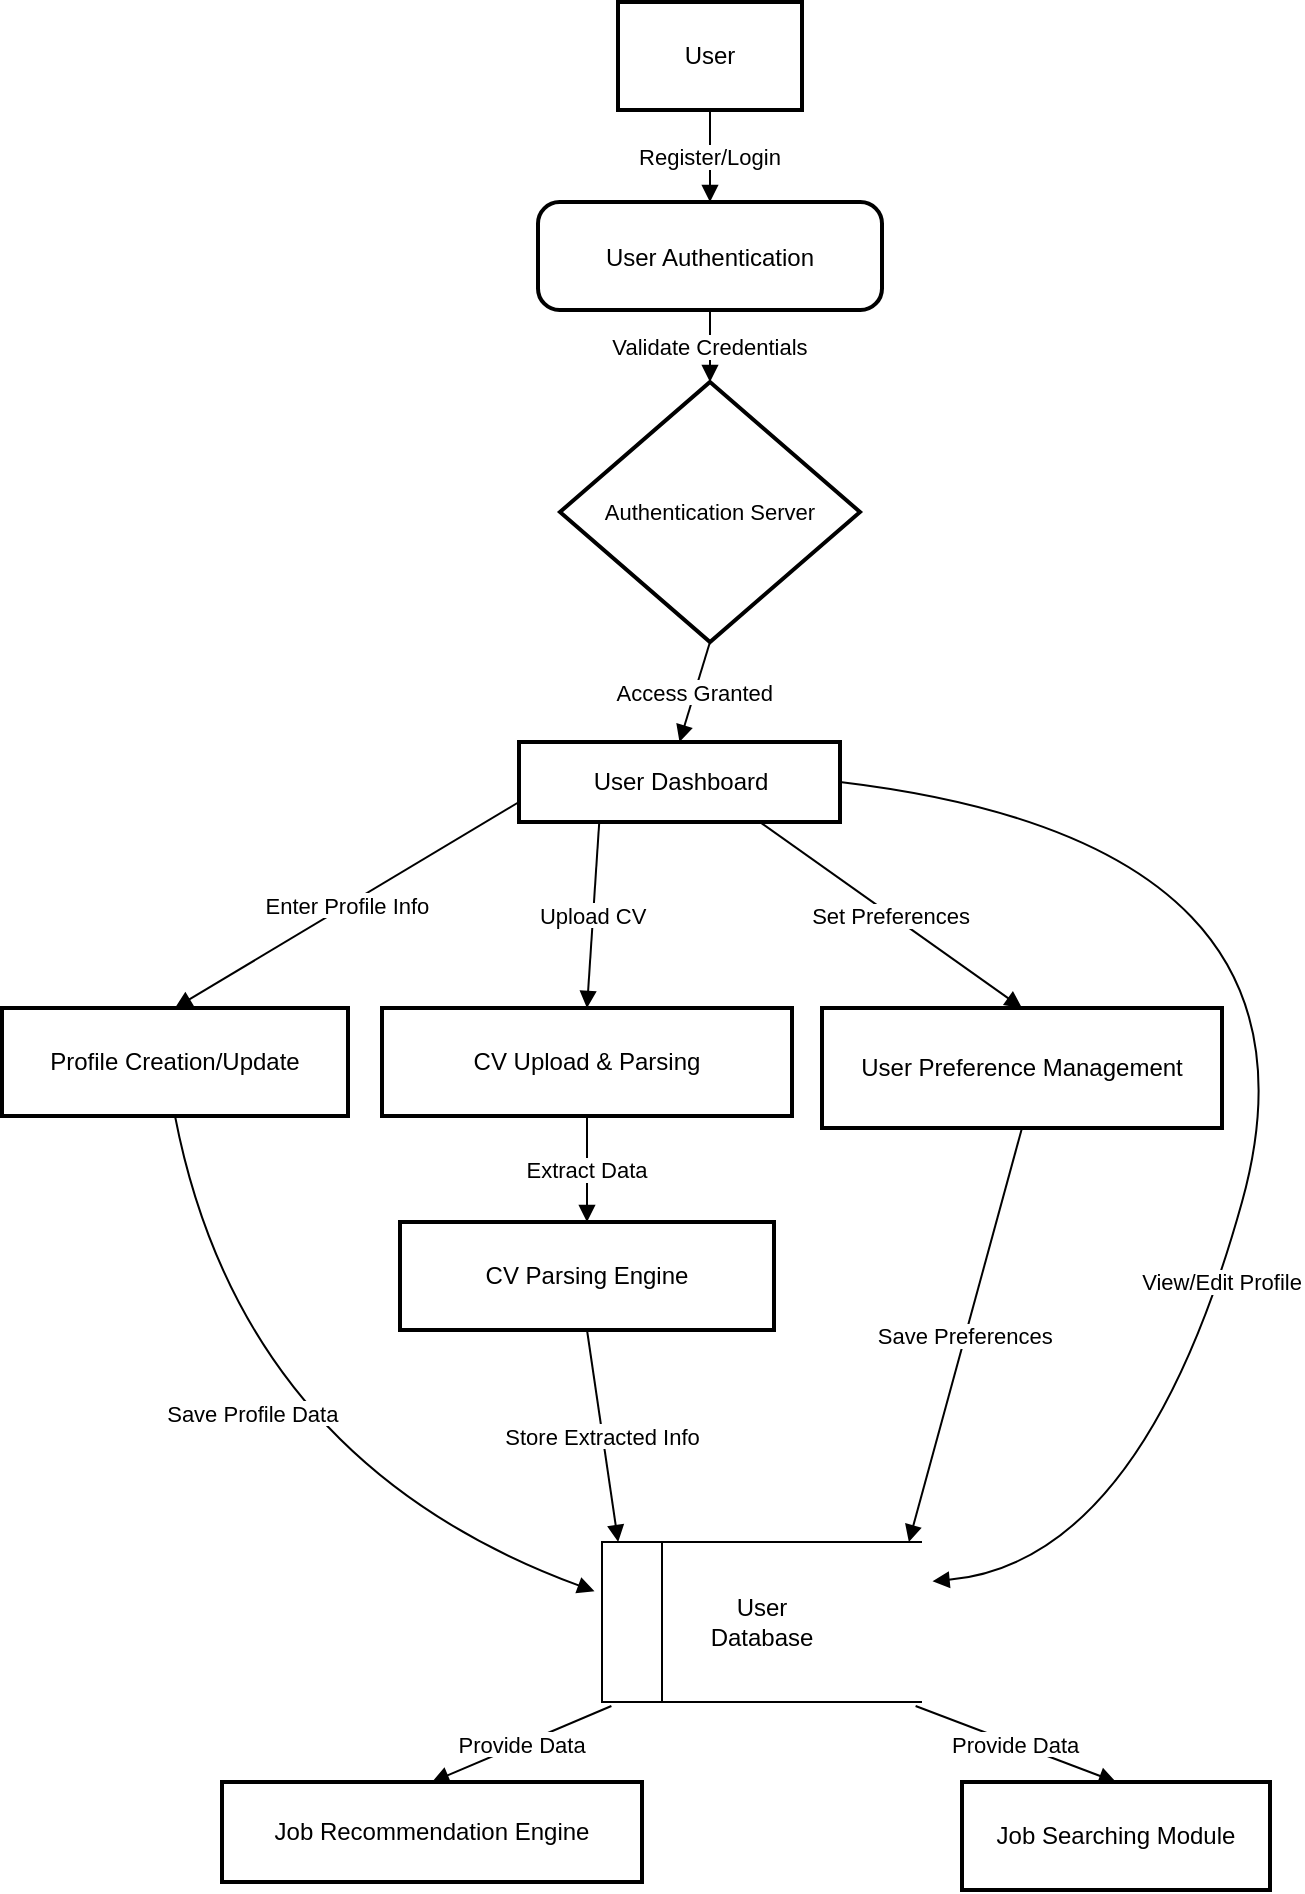<mxfile version="26.0.16">
  <diagram name="Page-1" id="cFEyl-bvXGfivQD3oI_3">
    <mxGraphModel dx="1909" dy="1027" grid="1" gridSize="10" guides="1" tooltips="1" connect="1" arrows="1" fold="1" page="1" pageScale="1" pageWidth="850" pageHeight="1100" math="0" shadow="0">
      <root>
        <mxCell id="0" />
        <mxCell id="1" parent="0" />
        <mxCell id="aCuNmFbfP8FAJ7ylMY8u-1" value="User" style="whiteSpace=wrap;strokeWidth=2;" vertex="1" parent="1">
          <mxGeometry x="458" y="20" width="92" height="54" as="geometry" />
        </mxCell>
        <mxCell id="aCuNmFbfP8FAJ7ylMY8u-2" value="User Authentication" style="rounded=1;arcSize=20;strokeWidth=2" vertex="1" parent="1">
          <mxGeometry x="418" y="120" width="172" height="54" as="geometry" />
        </mxCell>
        <mxCell id="aCuNmFbfP8FAJ7ylMY8u-3" value="Authentication Server" style="rhombus;strokeWidth=2;whiteSpace=wrap;fontSize=11;" vertex="1" parent="1">
          <mxGeometry x="429" y="210" width="150" height="130" as="geometry" />
        </mxCell>
        <mxCell id="aCuNmFbfP8FAJ7ylMY8u-4" value="User Dashboard" style="whiteSpace=wrap;strokeWidth=2;" vertex="1" parent="1">
          <mxGeometry x="408.5" y="390" width="160.5" height="40" as="geometry" />
        </mxCell>
        <mxCell id="aCuNmFbfP8FAJ7ylMY8u-5" value="Profile Creation/Update" style="whiteSpace=wrap;strokeWidth=2;" vertex="1" parent="1">
          <mxGeometry x="150" y="523" width="173" height="54" as="geometry" />
        </mxCell>
        <mxCell id="aCuNmFbfP8FAJ7ylMY8u-6" value="CV Upload &amp; Parsing" style="whiteSpace=wrap;strokeWidth=2;" vertex="1" parent="1">
          <mxGeometry x="340" y="523" width="205" height="54" as="geometry" />
        </mxCell>
        <mxCell id="aCuNmFbfP8FAJ7ylMY8u-8" value="CV Parsing Engine" style="whiteSpace=wrap;strokeWidth=2;" vertex="1" parent="1">
          <mxGeometry x="349" y="630" width="187" height="54" as="geometry" />
        </mxCell>
        <mxCell id="aCuNmFbfP8FAJ7ylMY8u-9" value="User Preference Management" style="whiteSpace=wrap;strokeWidth=2;" vertex="1" parent="1">
          <mxGeometry x="560" y="523" width="200" height="60" as="geometry" />
        </mxCell>
        <mxCell id="aCuNmFbfP8FAJ7ylMY8u-10" value="Job Recommendation Engine" style="whiteSpace=wrap;strokeWidth=2;" vertex="1" parent="1">
          <mxGeometry x="260" y="910" width="210" height="50" as="geometry" />
        </mxCell>
        <mxCell id="aCuNmFbfP8FAJ7ylMY8u-11" value="Job Searching Module" style="whiteSpace=wrap;strokeWidth=2;" vertex="1" parent="1">
          <mxGeometry x="630" y="910" width="154" height="54" as="geometry" />
        </mxCell>
        <mxCell id="aCuNmFbfP8FAJ7ylMY8u-12" value="Register/Login" style="curved=1;startArrow=none;endArrow=block;exitX=0.5;exitY=1;entryX=0.5;entryY=0.01;rounded=0;" edge="1" parent="1" source="aCuNmFbfP8FAJ7ylMY8u-1" target="aCuNmFbfP8FAJ7ylMY8u-2">
          <mxGeometry relative="1" as="geometry">
            <Array as="points" />
          </mxGeometry>
        </mxCell>
        <mxCell id="aCuNmFbfP8FAJ7ylMY8u-13" value="Validate Credentials" style="curved=1;startArrow=none;endArrow=block;exitX=0.5;exitY=1.01;entryX=0.5;entryY=0;rounded=0;" edge="1" parent="1" source="aCuNmFbfP8FAJ7ylMY8u-2" target="aCuNmFbfP8FAJ7ylMY8u-3">
          <mxGeometry relative="1" as="geometry">
            <Array as="points" />
          </mxGeometry>
        </mxCell>
        <mxCell id="aCuNmFbfP8FAJ7ylMY8u-14" value="Access Granted" style="curved=1;startArrow=none;endArrow=block;exitX=0.5;exitY=1;entryX=0.5;entryY=-0.01;rounded=0;" edge="1" parent="1" source="aCuNmFbfP8FAJ7ylMY8u-3" target="aCuNmFbfP8FAJ7ylMY8u-4">
          <mxGeometry relative="1" as="geometry">
            <Array as="points" />
          </mxGeometry>
        </mxCell>
        <mxCell id="aCuNmFbfP8FAJ7ylMY8u-15" value="Enter Profile Info" style="curved=1;startArrow=none;endArrow=block;exitX=0;exitY=0.75;entryX=0.5;entryY=0.01;rounded=0;" edge="1" parent="1" source="aCuNmFbfP8FAJ7ylMY8u-4" target="aCuNmFbfP8FAJ7ylMY8u-5">
          <mxGeometry relative="1" as="geometry">
            <Array as="points" />
          </mxGeometry>
        </mxCell>
        <mxCell id="aCuNmFbfP8FAJ7ylMY8u-16" value="Upload CV" style="curved=1;startArrow=none;endArrow=block;exitX=0.25;exitY=1;entryX=0.5;entryY=0;rounded=0;exitDx=0;exitDy=0;" edge="1" parent="1" source="aCuNmFbfP8FAJ7ylMY8u-4" target="aCuNmFbfP8FAJ7ylMY8u-6">
          <mxGeometry relative="1" as="geometry">
            <Array as="points" />
          </mxGeometry>
        </mxCell>
        <mxCell id="aCuNmFbfP8FAJ7ylMY8u-17" value="Save Profile Data" style="curved=1;startArrow=none;endArrow=block;exitX=0.5;exitY=1.01;entryX=0;entryY=0.3;rounded=0;" edge="1" parent="1" source="aCuNmFbfP8FAJ7ylMY8u-5">
          <mxGeometry x="-0.159" y="10" relative="1" as="geometry">
            <Array as="points">
              <mxPoint x="270" y="750" />
            </Array>
            <mxPoint x="446.25" y="814.6" as="targetPoint" />
            <mxPoint as="offset" />
          </mxGeometry>
        </mxCell>
        <mxCell id="aCuNmFbfP8FAJ7ylMY8u-18" value="Extract Data" style="curved=1;startArrow=none;endArrow=block;exitX=0.5;exitY=1;entryX=0.5;entryY=0.01;rounded=0;" edge="1" parent="1" source="aCuNmFbfP8FAJ7ylMY8u-6" target="aCuNmFbfP8FAJ7ylMY8u-8">
          <mxGeometry relative="1" as="geometry">
            <Array as="points" />
          </mxGeometry>
        </mxCell>
        <mxCell id="aCuNmFbfP8FAJ7ylMY8u-19" value="Store Extracted Info" style="curved=1;startArrow=none;endArrow=block;exitX=0.5;exitY=1.01;entryX=0.07;entryY=0;rounded=0;" edge="1" parent="1" source="aCuNmFbfP8FAJ7ylMY8u-8">
          <mxGeometry relative="1" as="geometry">
            <Array as="points" />
            <mxPoint x="458.08" y="790" as="targetPoint" />
          </mxGeometry>
        </mxCell>
        <mxCell id="aCuNmFbfP8FAJ7ylMY8u-20" value="Set Preferences" style="curved=1;startArrow=none;endArrow=block;exitX=0.75;exitY=1;entryX=0.5;entryY=0.01;rounded=0;exitDx=0;exitDy=0;" edge="1" parent="1" source="aCuNmFbfP8FAJ7ylMY8u-4" target="aCuNmFbfP8FAJ7ylMY8u-9">
          <mxGeometry relative="1" as="geometry">
            <Array as="points" />
          </mxGeometry>
        </mxCell>
        <mxCell id="aCuNmFbfP8FAJ7ylMY8u-21" value="Save Preferences" style="curved=1;startArrow=none;endArrow=block;exitX=0.5;exitY=1.01;entryX=0.93;entryY=0;rounded=0;" edge="1" parent="1" source="aCuNmFbfP8FAJ7ylMY8u-9">
          <mxGeometry relative="1" as="geometry">
            <Array as="points" />
            <mxPoint x="603.42" y="790" as="targetPoint" />
          </mxGeometry>
        </mxCell>
        <mxCell id="aCuNmFbfP8FAJ7ylMY8u-22" value="View/Edit Profile" style="curved=1;startArrow=none;endArrow=block;exitX=1;exitY=0.5;entryX=1;entryY=0.24;rounded=0;exitDx=0;exitDy=0;" edge="1" parent="1" source="aCuNmFbfP8FAJ7ylMY8u-4">
          <mxGeometry x="0.313" y="1" relative="1" as="geometry">
            <Array as="points">
              <mxPoint x="820" y="440" />
              <mxPoint x="720" y="800" />
            </Array>
            <mxPoint x="615.25" y="809.68" as="targetPoint" />
            <mxPoint as="offset" />
          </mxGeometry>
        </mxCell>
        <mxCell id="aCuNmFbfP8FAJ7ylMY8u-23" value="Provide Data" style="curved=1;startArrow=none;endArrow=block;exitX=0.05;exitY=1;entryX=0.5;entryY=0;rounded=0;" edge="1" parent="1" target="aCuNmFbfP8FAJ7ylMY8u-10">
          <mxGeometry relative="1" as="geometry">
            <Array as="points" />
            <mxPoint x="454.7" y="872" as="sourcePoint" />
          </mxGeometry>
        </mxCell>
        <mxCell id="aCuNmFbfP8FAJ7ylMY8u-24" value="Provide Data" style="curved=1;startArrow=none;endArrow=block;exitX=0.95;exitY=1;entryX=0.5;entryY=0.01;rounded=0;" edge="1" parent="1" target="aCuNmFbfP8FAJ7ylMY8u-11">
          <mxGeometry relative="1" as="geometry">
            <Array as="points" />
            <mxPoint x="606.8" y="872" as="sourcePoint" />
          </mxGeometry>
        </mxCell>
        <mxCell id="aCuNmFbfP8FAJ7ylMY8u-26" value="" style="html=1;dashed=0;whiteSpace=wrap;shape=mxgraph.dfd.dataStoreID;align=left;spacingLeft=3;points=[[0,0],[0.5,0],[1,0],[0,0.5],[1,0.5],[0,1],[0.5,1],[1,1]];" vertex="1" parent="1">
          <mxGeometry x="450" y="790" width="160" height="80" as="geometry" />
        </mxCell>
        <mxCell id="aCuNmFbfP8FAJ7ylMY8u-27" value="User Database" style="text;html=1;align=center;verticalAlign=middle;whiteSpace=wrap;rounded=0;" vertex="1" parent="1">
          <mxGeometry x="500" y="815" width="60" height="30" as="geometry" />
        </mxCell>
      </root>
    </mxGraphModel>
  </diagram>
</mxfile>

